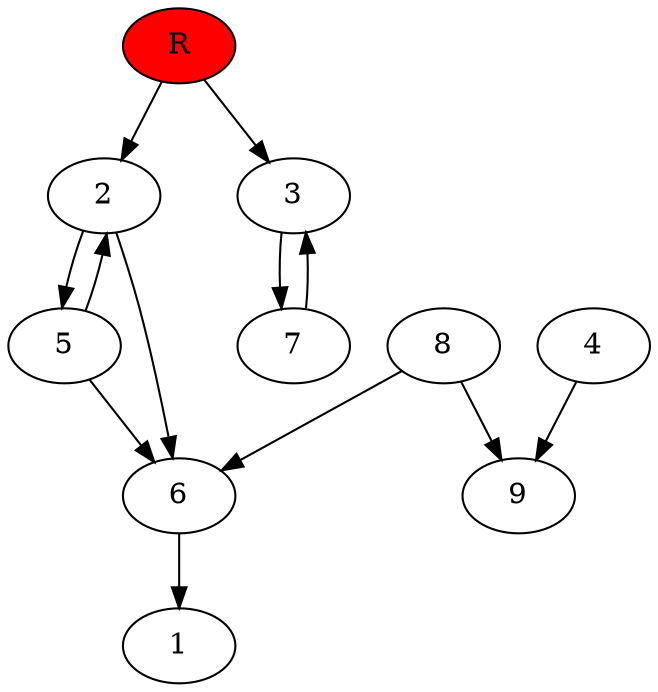 digraph prb13575 {
	1
	2
	3
	4
	5
	6
	7
	8
	R [fillcolor="#ff0000" style=filled]
	2 -> 5
	2 -> 6
	3 -> 7
	4 -> 9
	5 -> 2
	5 -> 6
	6 -> 1
	7 -> 3
	8 -> 6
	8 -> 9
	R -> 2
	R -> 3
}
